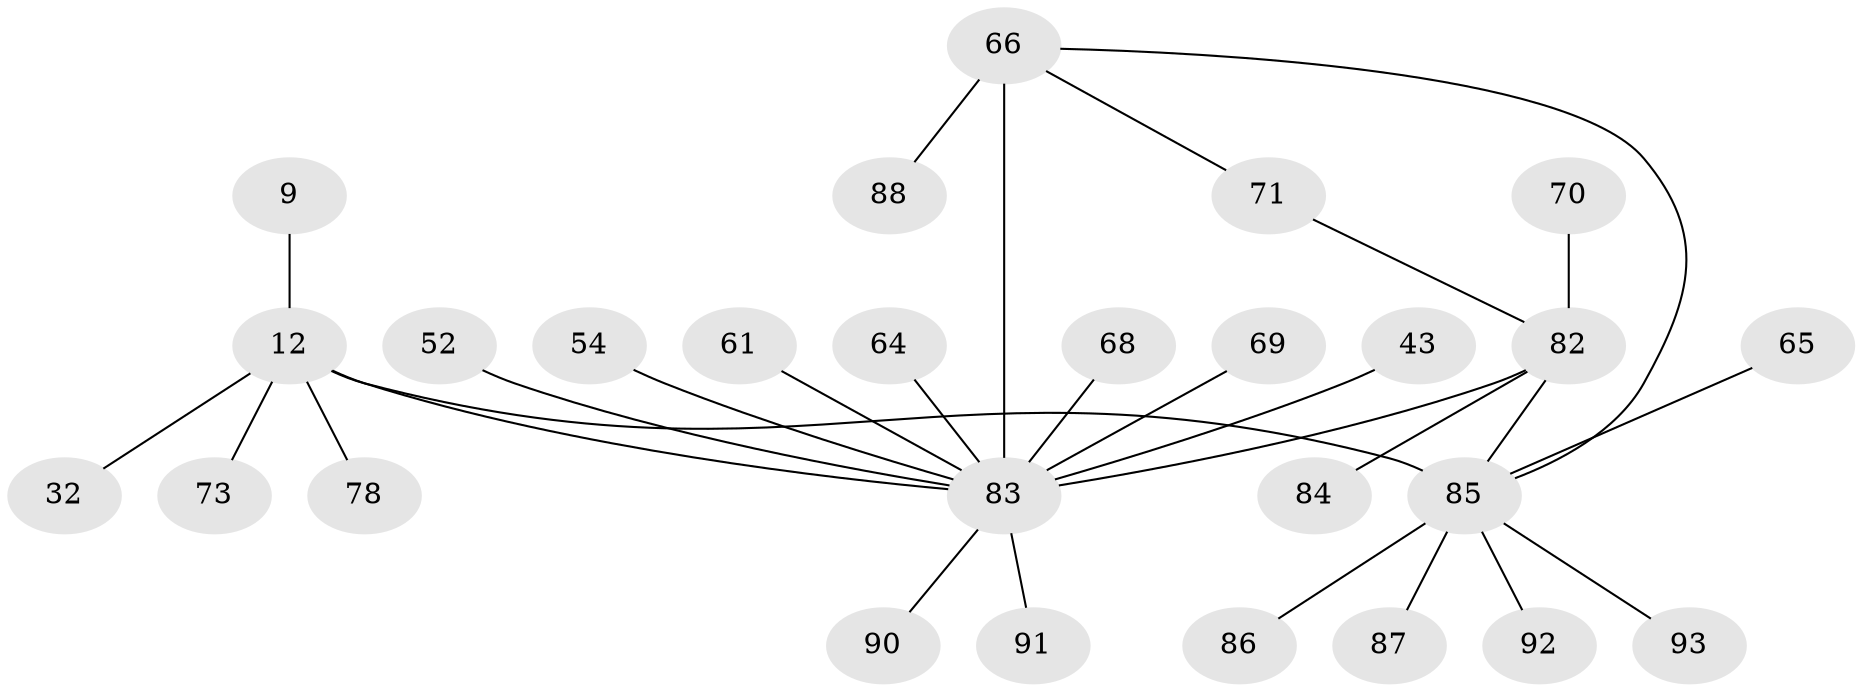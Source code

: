 // original degree distribution, {2: 0.25806451612903225, 13: 0.010752688172043012, 9: 0.010752688172043012, 1: 0.4838709677419355, 12: 0.010752688172043012, 11: 0.010752688172043012, 6: 0.03225806451612903, 5: 0.043010752688172046, 3: 0.043010752688172046, 7: 0.021505376344086023, 4: 0.06451612903225806, 10: 0.010752688172043012}
// Generated by graph-tools (version 1.1) at 2025/51/03/04/25 21:51:13]
// undirected, 27 vertices, 29 edges
graph export_dot {
graph [start="1"]
  node [color=gray90,style=filled];
  9;
  12 [super="+5"];
  32;
  43;
  52;
  54;
  61;
  64;
  65 [super="+59"];
  66 [super="+48+36+57+20+27+33+53+37+25+31+51+62"];
  68;
  69 [super="+24"];
  70 [super="+56"];
  71 [super="+44"];
  73;
  78;
  82 [super="+45+60+49+67"];
  83 [super="+40+79+81"];
  84 [super="+72"];
  85 [super="+2+23+21+75+29+42"];
  86;
  87;
  88;
  90 [super="+80"];
  91 [super="+77"];
  92;
  93 [super="+89"];
  9 -- 12;
  12 -- 73;
  12 -- 78 [weight=2];
  12 -- 32;
  12 -- 85 [weight=6];
  12 -- 83 [weight=6];
  43 -- 83;
  52 -- 83;
  54 -- 83;
  61 -- 83;
  64 -- 83;
  65 -- 85;
  66 -- 71;
  66 -- 85 [weight=2];
  66 -- 88;
  66 -- 83 [weight=4];
  68 -- 83;
  69 -- 83;
  70 -- 82;
  71 -- 82;
  82 -- 85 [weight=2];
  82 -- 84;
  82 -- 83 [weight=4];
  83 -- 90;
  83 -- 91;
  85 -- 87;
  85 -- 92;
  85 -- 86;
  85 -- 93;
}
